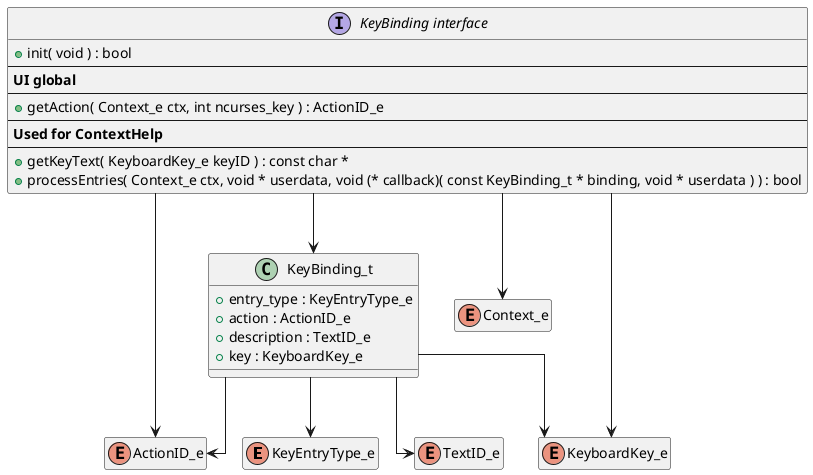 @startuml
'https://plantuml.com/class-diagram

skinparam linetype ortho
hide enum members

enum KeyEntryType_e
enum ActionID_e
enum Context_e
enum KeyboardKey_e
enum TextID_e

interface "KeyBinding interface" as iKeyBinding {
    + init( void ) : bool
    ----
    <b>UI global</b>
    ----
    + getAction( Context_e ctx, int ncurses_key ) : ActionID_e
    ----
    <b>Used for ContextHelp</b>
    ----
    + getKeyText( KeyboardKey_e keyID ) : const char *
    + processEntries( Context_e ctx, void * userdata, void (* callback)( const KeyBinding_t * binding, void * userdata ) ) : bool
}

class KeyBinding_t {
    + entry_type : KeyEntryType_e
    + action : ActionID_e
    + description : TextID_e
    + key : KeyboardKey_e
}

iKeyBinding --> KeyBinding_t
iKeyBinding --> Context_e
iKeyBinding --> KeyboardKey_e
iKeyBinding --> ActionID_e

KeyBinding_t --> TextID_e
KeyBinding_t --> KeyEntryType_e
KeyBinding_t -down-> ActionID_e
KeyBinding_t --> KeyboardKey_e

@enduml